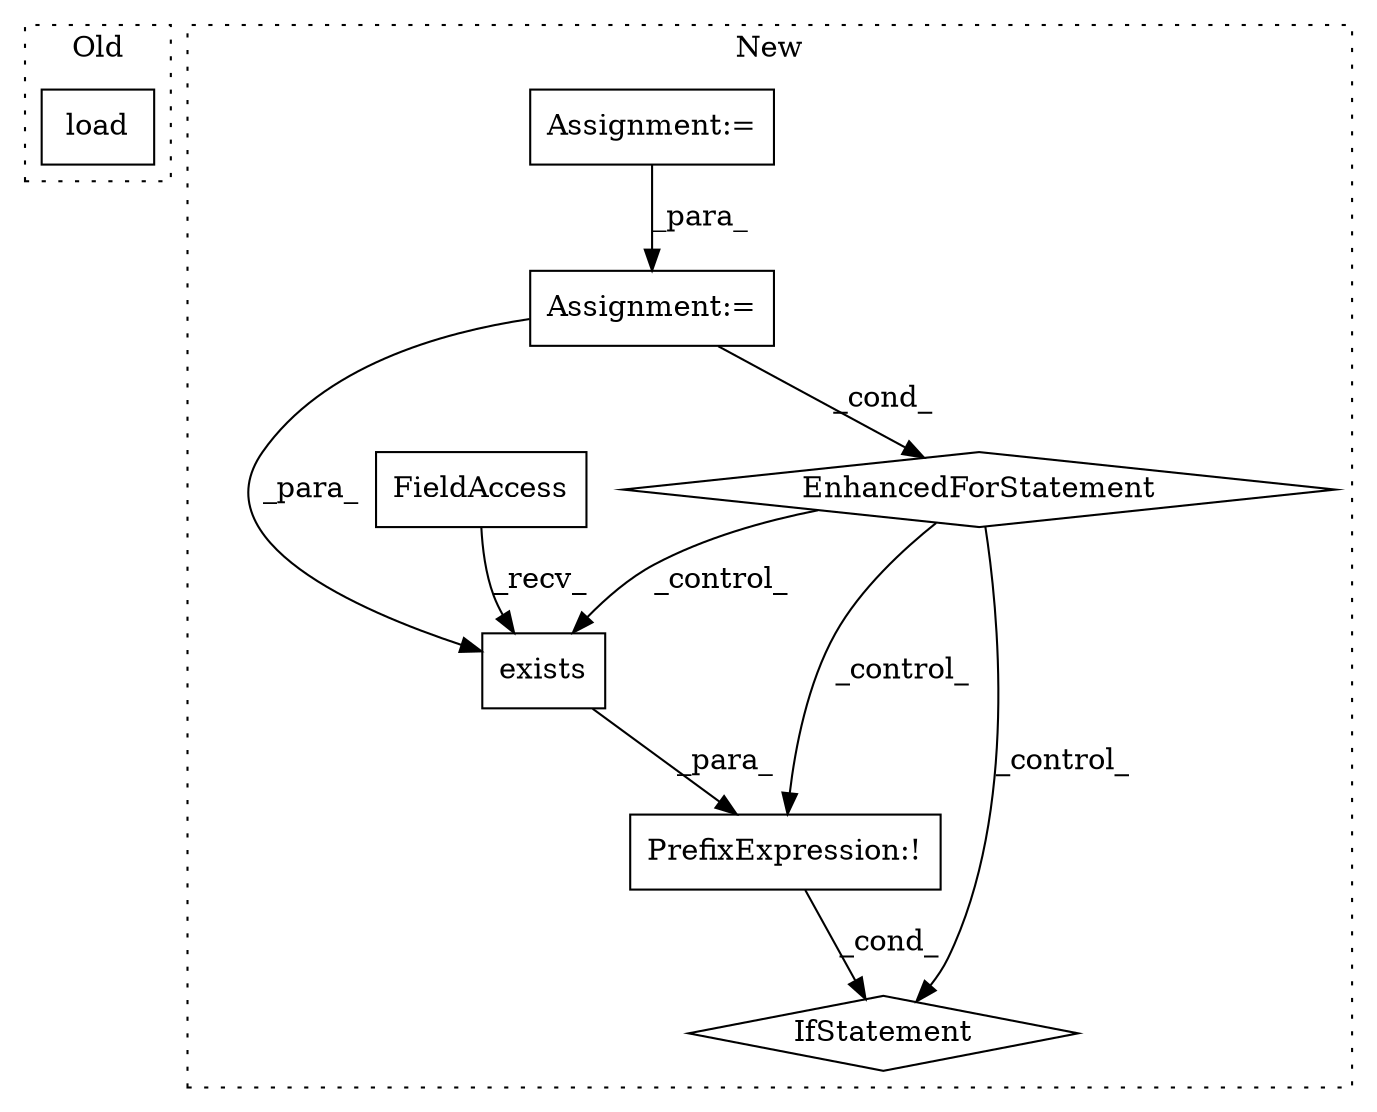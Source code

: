digraph G {
subgraph cluster0 {
1 [label="load" a="32" s="5504" l="6" shape="box"];
label = "Old";
style="dotted";
}
subgraph cluster1 {
2 [label="exists" a="32" s="896,907" l="7,1" shape="box"];
3 [label="FieldAccess" a="22" s="888" l="7" shape="box"];
4 [label="IfStatement" a="25" s="883,908" l="4,2" shape="diamond"];
5 [label="PrefixExpression:!" a="38" s="887" l="1" shape="box"];
6 [label="Assignment:=" a="7" s="705" l="40" shape="box"];
7 [label="EnhancedForStatement" a="70" s="753,873" l="66,2" shape="diamond"];
8 [label="Assignment:=" a="7" s="753,873" l="66,2" shape="box"];
label = "New";
style="dotted";
}
2 -> 5 [label="_para_"];
3 -> 2 [label="_recv_"];
5 -> 4 [label="_cond_"];
6 -> 8 [label="_para_"];
7 -> 4 [label="_control_"];
7 -> 2 [label="_control_"];
7 -> 5 [label="_control_"];
8 -> 7 [label="_cond_"];
8 -> 2 [label="_para_"];
}